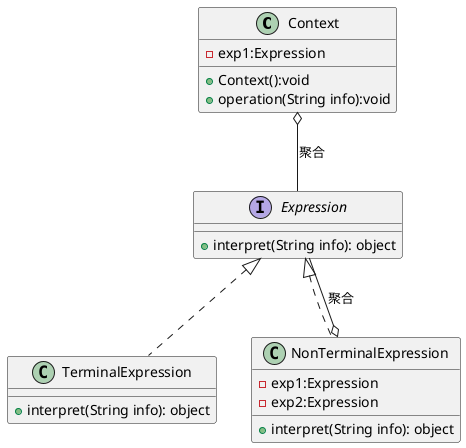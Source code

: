 @startuml
class Context {
    - exp1:Expression
    + Context():void
    + operation(String info):void
}

interface Expression {
    + interpret(String info): object
}

class TerminalExpression implements Expression {
    + interpret(String info): object
}

class NonTerminalExpression implements Expression {
    - exp1:Expression
    - exp2:Expression
    + interpret(String info): object
}

Context o-- Expression : 聚合
NonTerminalExpression o-- Expression : 聚合

@enduml
